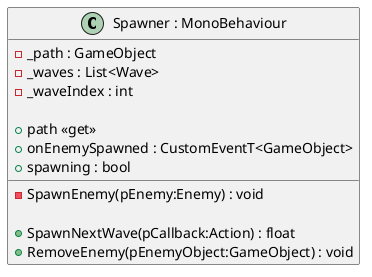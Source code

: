 @startuml
class "Spawner : MonoBehaviour" as Spawner {
    - _path : GameObject
    - _waves : List<Wave>
    - _waveIndex : int 

    + path <<get>>
    + onEnemySpawned : CustomEventT<GameObject>
    + spawning : bool

    - SpawnEnemy(pEnemy:Enemy) : void
    
    + SpawnNextWave(pCallback:Action) : float
    + RemoveEnemy(pEnemyObject:GameObject) : void
}
@enduml
